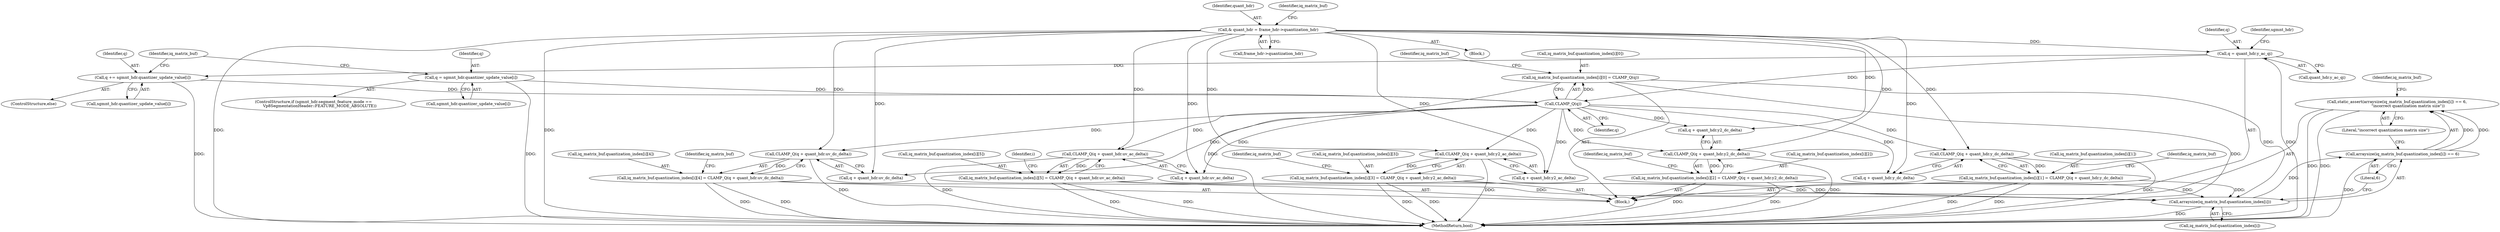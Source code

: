 digraph "0_Chrome_70340ce072cee8a0bdcddb5f312d32567b2269f6_12@API" {
"1000179" [label="(Call,static_assert(arraysize(iq_matrix_buf.quantization_index[i]) == 6,\n                  \"incorrect quantization matrix size\"))"];
"1000180" [label="(Call,arraysize(iq_matrix_buf.quantization_index[i]) == 6)"];
"1000181" [label="(Call,arraysize(iq_matrix_buf.quantization_index[i]))"];
"1000189" [label="(Call,iq_matrix_buf.quantization_index[i][0] = CLAMP_Q(q))"];
"1000197" [label="(Call,CLAMP_Q(q))"];
"1000148" [label="(Call,q = quant_hdr.y_ac_qi)"];
"1000123" [label="(Call,& quant_hdr = frame_hdr->quantization_hdr)"];
"1000172" [label="(Call,q += sgmnt_hdr.quantizer_update_value[i])"];
"1000164" [label="(Call,q = sgmnt_hdr.quantizer_update_value[i])"];
"1000199" [label="(Call,iq_matrix_buf.quantization_index[i][1] = CLAMP_Q(q + quant_hdr.y_dc_delta))"];
"1000207" [label="(Call,CLAMP_Q(q + quant_hdr.y_dc_delta))"];
"1000241" [label="(Call,iq_matrix_buf.quantization_index[i][4] = CLAMP_Q(q + quant_hdr.uv_dc_delta))"];
"1000249" [label="(Call,CLAMP_Q(q + quant_hdr.uv_dc_delta))"];
"1000255" [label="(Call,iq_matrix_buf.quantization_index[i][5] = CLAMP_Q(q + quant_hdr.uv_ac_delta))"];
"1000263" [label="(Call,CLAMP_Q(q + quant_hdr.uv_ac_delta))"];
"1000227" [label="(Call,iq_matrix_buf.quantization_index[i][3] = CLAMP_Q(q + quant_hdr.y2_ac_delta))"];
"1000235" [label="(Call,CLAMP_Q(q + quant_hdr.y2_ac_delta))"];
"1000213" [label="(Call,iq_matrix_buf.quantization_index[i][2] = CLAMP_Q(q + quant_hdr.y2_dc_delta))"];
"1000221" [label="(Call,CLAMP_Q(q + quant_hdr.y2_dc_delta))"];
"1000227" [label="(Call,iq_matrix_buf.quantization_index[i][3] = CLAMP_Q(q + quant_hdr.y2_ac_delta))"];
"1000255" [label="(Call,iq_matrix_buf.quantization_index[i][5] = CLAMP_Q(q + quant_hdr.uv_ac_delta))"];
"1000173" [label="(Identifier,q)"];
"1000190" [label="(Call,iq_matrix_buf.quantization_index[i][0])"];
"1000124" [label="(Identifier,quant_hdr)"];
"1000241" [label="(Call,iq_matrix_buf.quantization_index[i][4] = CLAMP_Q(q + quant_hdr.uv_dc_delta))"];
"1000150" [label="(Call,quant_hdr.y_ac_qi)"];
"1000200" [label="(Call,iq_matrix_buf.quantization_index[i][1])"];
"1000184" [label="(Identifier,iq_matrix_buf)"];
"1000123" [label="(Call,& quant_hdr = frame_hdr->quantization_hdr)"];
"1000203" [label="(Identifier,iq_matrix_buf)"];
"1000264" [label="(Call,q + quant_hdr.uv_ac_delta)"];
"1000788" [label="(MethodReturn,bool)"];
"1000155" [label="(Identifier,sgmnt_hdr)"];
"1000125" [label="(Call,frame_hdr->quantization_hdr)"];
"1000166" [label="(Call,sgmnt_hdr.quantizer_update_value[i])"];
"1000182" [label="(Call,iq_matrix_buf.quantization_index[i])"];
"1000164" [label="(Call,q = sgmnt_hdr.quantizer_update_value[i])"];
"1000174" [label="(Call,sgmnt_hdr.quantizer_update_value[i])"];
"1000198" [label="(Identifier,q)"];
"1000256" [label="(Call,iq_matrix_buf.quantization_index[i][5])"];
"1000187" [label="(Literal,6)"];
"1000250" [label="(Call,q + quant_hdr.uv_dc_delta)"];
"1000145" [label="(Identifier,i)"];
"1000171" [label="(ControlStructure,else)"];
"1000217" [label="(Identifier,iq_matrix_buf)"];
"1000214" [label="(Call,iq_matrix_buf.quantization_index[i][2])"];
"1000197" [label="(Call,CLAMP_Q(q))"];
"1000259" [label="(Identifier,iq_matrix_buf)"];
"1000236" [label="(Call,q + quant_hdr.y2_ac_delta)"];
"1000189" [label="(Call,iq_matrix_buf.quantization_index[i][0] = CLAMP_Q(q))"];
"1000249" [label="(Call,CLAMP_Q(q + quant_hdr.uv_dc_delta))"];
"1000213" [label="(Call,iq_matrix_buf.quantization_index[i][2] = CLAMP_Q(q + quant_hdr.y2_dc_delta))"];
"1000146" [label="(Block,)"];
"1000106" [label="(Block,)"];
"1000235" [label="(Call,CLAMP_Q(q + quant_hdr.y2_ac_delta))"];
"1000221" [label="(Call,CLAMP_Q(q + quant_hdr.y2_dc_delta))"];
"1000231" [label="(Identifier,iq_matrix_buf)"];
"1000245" [label="(Identifier,iq_matrix_buf)"];
"1000242" [label="(Call,iq_matrix_buf.quantization_index[i][4])"];
"1000158" [label="(ControlStructure,if (sgmnt_hdr.segment_feature_mode ==\n          Vp8SegmentationHeader::FEATURE_MODE_ABSOLUTE))"];
"1000148" [label="(Call,q = quant_hdr.y_ac_qi)"];
"1000180" [label="(Call,arraysize(iq_matrix_buf.quantization_index[i]) == 6)"];
"1000149" [label="(Identifier,q)"];
"1000228" [label="(Call,iq_matrix_buf.quantization_index[i][3])"];
"1000132" [label="(Identifier,iq_matrix_buf)"];
"1000188" [label="(Literal,\"incorrect quantization matrix size\")"];
"1000172" [label="(Call,q += sgmnt_hdr.quantizer_update_value[i])"];
"1000208" [label="(Call,q + quant_hdr.y_dc_delta)"];
"1000179" [label="(Call,static_assert(arraysize(iq_matrix_buf.quantization_index[i]) == 6,\n                  \"incorrect quantization matrix size\"))"];
"1000193" [label="(Identifier,iq_matrix_buf)"];
"1000181" [label="(Call,arraysize(iq_matrix_buf.quantization_index[i]))"];
"1000222" [label="(Call,q + quant_hdr.y2_dc_delta)"];
"1000199" [label="(Call,iq_matrix_buf.quantization_index[i][1] = CLAMP_Q(q + quant_hdr.y_dc_delta))"];
"1000207" [label="(Call,CLAMP_Q(q + quant_hdr.y_dc_delta))"];
"1000263" [label="(Call,CLAMP_Q(q + quant_hdr.uv_ac_delta))"];
"1000165" [label="(Identifier,q)"];
"1000179" -> "1000146"  [label="AST: "];
"1000179" -> "1000188"  [label="CFG: "];
"1000180" -> "1000179"  [label="AST: "];
"1000188" -> "1000179"  [label="AST: "];
"1000193" -> "1000179"  [label="CFG: "];
"1000179" -> "1000788"  [label="DDG: "];
"1000179" -> "1000788"  [label="DDG: "];
"1000180" -> "1000179"  [label="DDG: "];
"1000180" -> "1000179"  [label="DDG: "];
"1000180" -> "1000187"  [label="CFG: "];
"1000181" -> "1000180"  [label="AST: "];
"1000187" -> "1000180"  [label="AST: "];
"1000188" -> "1000180"  [label="CFG: "];
"1000180" -> "1000788"  [label="DDG: "];
"1000181" -> "1000180"  [label="DDG: "];
"1000181" -> "1000182"  [label="CFG: "];
"1000182" -> "1000181"  [label="AST: "];
"1000187" -> "1000181"  [label="CFG: "];
"1000181" -> "1000788"  [label="DDG: "];
"1000189" -> "1000181"  [label="DDG: "];
"1000199" -> "1000181"  [label="DDG: "];
"1000241" -> "1000181"  [label="DDG: "];
"1000255" -> "1000181"  [label="DDG: "];
"1000227" -> "1000181"  [label="DDG: "];
"1000213" -> "1000181"  [label="DDG: "];
"1000189" -> "1000146"  [label="AST: "];
"1000189" -> "1000197"  [label="CFG: "];
"1000190" -> "1000189"  [label="AST: "];
"1000197" -> "1000189"  [label="AST: "];
"1000203" -> "1000189"  [label="CFG: "];
"1000189" -> "1000788"  [label="DDG: "];
"1000189" -> "1000788"  [label="DDG: "];
"1000197" -> "1000189"  [label="DDG: "];
"1000197" -> "1000198"  [label="CFG: "];
"1000198" -> "1000197"  [label="AST: "];
"1000148" -> "1000197"  [label="DDG: "];
"1000172" -> "1000197"  [label="DDG: "];
"1000164" -> "1000197"  [label="DDG: "];
"1000197" -> "1000207"  [label="DDG: "];
"1000197" -> "1000208"  [label="DDG: "];
"1000197" -> "1000221"  [label="DDG: "];
"1000197" -> "1000222"  [label="DDG: "];
"1000197" -> "1000235"  [label="DDG: "];
"1000197" -> "1000236"  [label="DDG: "];
"1000197" -> "1000249"  [label="DDG: "];
"1000197" -> "1000250"  [label="DDG: "];
"1000197" -> "1000263"  [label="DDG: "];
"1000197" -> "1000264"  [label="DDG: "];
"1000148" -> "1000146"  [label="AST: "];
"1000148" -> "1000150"  [label="CFG: "];
"1000149" -> "1000148"  [label="AST: "];
"1000150" -> "1000148"  [label="AST: "];
"1000155" -> "1000148"  [label="CFG: "];
"1000148" -> "1000788"  [label="DDG: "];
"1000123" -> "1000148"  [label="DDG: "];
"1000148" -> "1000172"  [label="DDG: "];
"1000123" -> "1000106"  [label="AST: "];
"1000123" -> "1000125"  [label="CFG: "];
"1000124" -> "1000123"  [label="AST: "];
"1000125" -> "1000123"  [label="AST: "];
"1000132" -> "1000123"  [label="CFG: "];
"1000123" -> "1000788"  [label="DDG: "];
"1000123" -> "1000788"  [label="DDG: "];
"1000123" -> "1000207"  [label="DDG: "];
"1000123" -> "1000208"  [label="DDG: "];
"1000123" -> "1000221"  [label="DDG: "];
"1000123" -> "1000222"  [label="DDG: "];
"1000123" -> "1000235"  [label="DDG: "];
"1000123" -> "1000236"  [label="DDG: "];
"1000123" -> "1000249"  [label="DDG: "];
"1000123" -> "1000250"  [label="DDG: "];
"1000123" -> "1000263"  [label="DDG: "];
"1000123" -> "1000264"  [label="DDG: "];
"1000172" -> "1000171"  [label="AST: "];
"1000172" -> "1000174"  [label="CFG: "];
"1000173" -> "1000172"  [label="AST: "];
"1000174" -> "1000172"  [label="AST: "];
"1000184" -> "1000172"  [label="CFG: "];
"1000172" -> "1000788"  [label="DDG: "];
"1000164" -> "1000158"  [label="AST: "];
"1000164" -> "1000166"  [label="CFG: "];
"1000165" -> "1000164"  [label="AST: "];
"1000166" -> "1000164"  [label="AST: "];
"1000184" -> "1000164"  [label="CFG: "];
"1000164" -> "1000788"  [label="DDG: "];
"1000199" -> "1000146"  [label="AST: "];
"1000199" -> "1000207"  [label="CFG: "];
"1000200" -> "1000199"  [label="AST: "];
"1000207" -> "1000199"  [label="AST: "];
"1000217" -> "1000199"  [label="CFG: "];
"1000199" -> "1000788"  [label="DDG: "];
"1000199" -> "1000788"  [label="DDG: "];
"1000207" -> "1000199"  [label="DDG: "];
"1000207" -> "1000208"  [label="CFG: "];
"1000208" -> "1000207"  [label="AST: "];
"1000207" -> "1000788"  [label="DDG: "];
"1000241" -> "1000146"  [label="AST: "];
"1000241" -> "1000249"  [label="CFG: "];
"1000242" -> "1000241"  [label="AST: "];
"1000249" -> "1000241"  [label="AST: "];
"1000259" -> "1000241"  [label="CFG: "];
"1000241" -> "1000788"  [label="DDG: "];
"1000241" -> "1000788"  [label="DDG: "];
"1000249" -> "1000241"  [label="DDG: "];
"1000249" -> "1000250"  [label="CFG: "];
"1000250" -> "1000249"  [label="AST: "];
"1000249" -> "1000788"  [label="DDG: "];
"1000255" -> "1000146"  [label="AST: "];
"1000255" -> "1000263"  [label="CFG: "];
"1000256" -> "1000255"  [label="AST: "];
"1000263" -> "1000255"  [label="AST: "];
"1000145" -> "1000255"  [label="CFG: "];
"1000255" -> "1000788"  [label="DDG: "];
"1000255" -> "1000788"  [label="DDG: "];
"1000263" -> "1000255"  [label="DDG: "];
"1000263" -> "1000264"  [label="CFG: "];
"1000264" -> "1000263"  [label="AST: "];
"1000263" -> "1000788"  [label="DDG: "];
"1000227" -> "1000146"  [label="AST: "];
"1000227" -> "1000235"  [label="CFG: "];
"1000228" -> "1000227"  [label="AST: "];
"1000235" -> "1000227"  [label="AST: "];
"1000245" -> "1000227"  [label="CFG: "];
"1000227" -> "1000788"  [label="DDG: "];
"1000227" -> "1000788"  [label="DDG: "];
"1000235" -> "1000227"  [label="DDG: "];
"1000235" -> "1000236"  [label="CFG: "];
"1000236" -> "1000235"  [label="AST: "];
"1000235" -> "1000788"  [label="DDG: "];
"1000213" -> "1000146"  [label="AST: "];
"1000213" -> "1000221"  [label="CFG: "];
"1000214" -> "1000213"  [label="AST: "];
"1000221" -> "1000213"  [label="AST: "];
"1000231" -> "1000213"  [label="CFG: "];
"1000213" -> "1000788"  [label="DDG: "];
"1000213" -> "1000788"  [label="DDG: "];
"1000221" -> "1000213"  [label="DDG: "];
"1000221" -> "1000222"  [label="CFG: "];
"1000222" -> "1000221"  [label="AST: "];
"1000221" -> "1000788"  [label="DDG: "];
}
